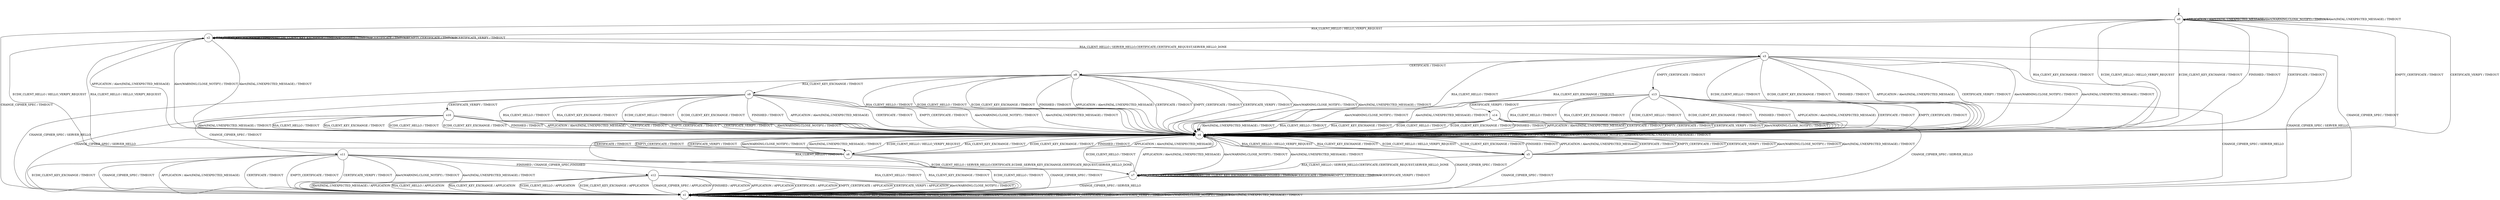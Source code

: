 digraph g {
__start0 [label="" shape="none"];

	s0 [shape="circle" label="s0"];
	s1 [shape="circle" label="s1"];
	s2 [shape="circle" label="s2"];
	s3 [shape="circle" label="s3"];
	s4 [shape="circle" label="s4"];
	s5 [shape="circle" label="s5"];
	s6 [shape="circle" label="s6"];
	s7 [shape="circle" label="s7"];
	s8 [shape="circle" label="s8"];
	s9 [shape="circle" label="s9"];
	s10 [shape="circle" label="s10"];
	s11 [shape="circle" label="s11"];
	s12 [shape="circle" label="s12"];
	s13 [shape="circle" label="s13"];
	s14 [shape="circle" label="s14"];
	s0 -> s2 [label="RSA_CLIENT_HELLO / HELLO_VERIFY_REQUEST"];
	s0 -> s4 [label="RSA_CLIENT_KEY_EXCHANGE / TIMEOUT"];
	s0 -> s4 [label="ECDH_CLIENT_HELLO / HELLO_VERIFY_REQUEST"];
	s0 -> s4 [label="ECDH_CLIENT_KEY_EXCHANGE / TIMEOUT"];
	s0 -> s1 [label="CHANGE_CIPHER_SPEC / TIMEOUT"];
	s0 -> s4 [label="FINISHED / TIMEOUT"];
	s0 -> s0 [label="APPLICATION / Alert(FATAL,UNEXPECTED_MESSAGE)"];
	s0 -> s4 [label="CERTIFICATE / TIMEOUT"];
	s0 -> s4 [label="EMPTY_CERTIFICATE / TIMEOUT"];
	s0 -> s4 [label="CERTIFICATE_VERIFY / TIMEOUT"];
	s0 -> s0 [label="Alert(WARNING,CLOSE_NOTIFY) / TIMEOUT"];
	s0 -> s0 [label="Alert(FATAL,UNEXPECTED_MESSAGE) / TIMEOUT"];
	s1 -> s1 [label="RSA_CLIENT_HELLO / TIMEOUT"];
	s1 -> s1 [label="RSA_CLIENT_KEY_EXCHANGE / TIMEOUT"];
	s1 -> s1 [label="ECDH_CLIENT_HELLO / TIMEOUT"];
	s1 -> s1 [label="ECDH_CLIENT_KEY_EXCHANGE / TIMEOUT"];
	s1 -> s1 [label="CHANGE_CIPHER_SPEC / TIMEOUT"];
	s1 -> s1 [label="FINISHED / TIMEOUT"];
	s1 -> s1 [label="APPLICATION / TIMEOUT"];
	s1 -> s1 [label="CERTIFICATE / TIMEOUT"];
	s1 -> s1 [label="EMPTY_CERTIFICATE / TIMEOUT"];
	s1 -> s1 [label="CERTIFICATE_VERIFY / TIMEOUT"];
	s1 -> s1 [label="Alert(WARNING,CLOSE_NOTIFY) / TIMEOUT"];
	s1 -> s1 [label="Alert(FATAL,UNEXPECTED_MESSAGE) / TIMEOUT"];
	s2 -> s3 [label="RSA_CLIENT_HELLO / SERVER_HELLO,CERTIFICATE,CERTIFICATE_REQUEST,SERVER_HELLO_DONE"];
	s2 -> s2 [label="RSA_CLIENT_KEY_EXCHANGE / TIMEOUT"];
	s2 -> s6 [label="ECDH_CLIENT_HELLO / HELLO_VERIFY_REQUEST"];
	s2 -> s2 [label="ECDH_CLIENT_KEY_EXCHANGE / TIMEOUT"];
	s2 -> s1 [label="CHANGE_CIPHER_SPEC / TIMEOUT"];
	s2 -> s2 [label="FINISHED / TIMEOUT"];
	s2 -> s4 [label="APPLICATION / Alert(FATAL,UNEXPECTED_MESSAGE)"];
	s2 -> s2 [label="CERTIFICATE / TIMEOUT"];
	s2 -> s2 [label="EMPTY_CERTIFICATE / TIMEOUT"];
	s2 -> s2 [label="CERTIFICATE_VERIFY / TIMEOUT"];
	s2 -> s4 [label="Alert(WARNING,CLOSE_NOTIFY) / TIMEOUT"];
	s2 -> s4 [label="Alert(FATAL,UNEXPECTED_MESSAGE) / TIMEOUT"];
	s3 -> s4 [label="RSA_CLIENT_HELLO / TIMEOUT"];
	s3 -> s4 [label="RSA_CLIENT_KEY_EXCHANGE / TIMEOUT"];
	s3 -> s4 [label="ECDH_CLIENT_HELLO / TIMEOUT"];
	s3 -> s4 [label="ECDH_CLIENT_KEY_EXCHANGE / TIMEOUT"];
	s3 -> s1 [label="CHANGE_CIPHER_SPEC / SERVER_HELLO"];
	s3 -> s4 [label="FINISHED / TIMEOUT"];
	s3 -> s4 [label="APPLICATION / Alert(FATAL,UNEXPECTED_MESSAGE)"];
	s3 -> s8 [label="CERTIFICATE / TIMEOUT"];
	s3 -> s13 [label="EMPTY_CERTIFICATE / TIMEOUT"];
	s3 -> s4 [label="CERTIFICATE_VERIFY / TIMEOUT"];
	s3 -> s4 [label="Alert(WARNING,CLOSE_NOTIFY) / TIMEOUT"];
	s3 -> s4 [label="Alert(FATAL,UNEXPECTED_MESSAGE) / TIMEOUT"];
	s4 -> s5 [label="RSA_CLIENT_HELLO / HELLO_VERIFY_REQUEST"];
	s4 -> s4 [label="RSA_CLIENT_KEY_EXCHANGE / TIMEOUT"];
	s4 -> s6 [label="ECDH_CLIENT_HELLO / HELLO_VERIFY_REQUEST"];
	s4 -> s4 [label="ECDH_CLIENT_KEY_EXCHANGE / TIMEOUT"];
	s4 -> s1 [label="CHANGE_CIPHER_SPEC / TIMEOUT"];
	s4 -> s4 [label="FINISHED / TIMEOUT"];
	s4 -> s4 [label="APPLICATION / Alert(FATAL,UNEXPECTED_MESSAGE)"];
	s4 -> s4 [label="CERTIFICATE / TIMEOUT"];
	s4 -> s4 [label="EMPTY_CERTIFICATE / TIMEOUT"];
	s4 -> s4 [label="CERTIFICATE_VERIFY / TIMEOUT"];
	s4 -> s4 [label="Alert(WARNING,CLOSE_NOTIFY) / TIMEOUT"];
	s4 -> s4 [label="Alert(FATAL,UNEXPECTED_MESSAGE) / TIMEOUT"];
	s5 -> s7 [label="RSA_CLIENT_HELLO / SERVER_HELLO,CERTIFICATE,CERTIFICATE_REQUEST,SERVER_HELLO_DONE"];
	s5 -> s4 [label="RSA_CLIENT_KEY_EXCHANGE / TIMEOUT"];
	s5 -> s4 [label="ECDH_CLIENT_HELLO / HELLO_VERIFY_REQUEST"];
	s5 -> s4 [label="ECDH_CLIENT_KEY_EXCHANGE / TIMEOUT"];
	s5 -> s1 [label="CHANGE_CIPHER_SPEC / TIMEOUT"];
	s5 -> s4 [label="FINISHED / TIMEOUT"];
	s5 -> s4 [label="APPLICATION / Alert(FATAL,UNEXPECTED_MESSAGE)"];
	s5 -> s4 [label="CERTIFICATE / TIMEOUT"];
	s5 -> s4 [label="EMPTY_CERTIFICATE / TIMEOUT"];
	s5 -> s4 [label="CERTIFICATE_VERIFY / TIMEOUT"];
	s5 -> s4 [label="Alert(WARNING,CLOSE_NOTIFY) / TIMEOUT"];
	s5 -> s4 [label="Alert(FATAL,UNEXPECTED_MESSAGE) / TIMEOUT"];
	s6 -> s2 [label="RSA_CLIENT_HELLO / HELLO_VERIFY_REQUEST"];
	s6 -> s4 [label="RSA_CLIENT_KEY_EXCHANGE / TIMEOUT"];
	s6 -> s7 [label="ECDH_CLIENT_HELLO / SERVER_HELLO,CERTIFICATE,ECDHE_SERVER_KEY_EXCHANGE,CERTIFICATE_REQUEST,SERVER_HELLO_DONE"];
	s6 -> s4 [label="ECDH_CLIENT_KEY_EXCHANGE / TIMEOUT"];
	s6 -> s1 [label="CHANGE_CIPHER_SPEC / TIMEOUT"];
	s6 -> s4 [label="FINISHED / TIMEOUT"];
	s6 -> s4 [label="APPLICATION / Alert(FATAL,UNEXPECTED_MESSAGE)"];
	s6 -> s4 [label="CERTIFICATE / TIMEOUT"];
	s6 -> s4 [label="EMPTY_CERTIFICATE / TIMEOUT"];
	s6 -> s4 [label="CERTIFICATE_VERIFY / TIMEOUT"];
	s6 -> s4 [label="Alert(WARNING,CLOSE_NOTIFY) / TIMEOUT"];
	s6 -> s4 [label="Alert(FATAL,UNEXPECTED_MESSAGE) / TIMEOUT"];
	s7 -> s4 [label="RSA_CLIENT_HELLO / TIMEOUT"];
	s7 -> s7 [label="RSA_CLIENT_KEY_EXCHANGE / TIMEOUT"];
	s7 -> s4 [label="ECDH_CLIENT_HELLO / TIMEOUT"];
	s7 -> s7 [label="ECDH_CLIENT_KEY_EXCHANGE / TIMEOUT"];
	s7 -> s1 [label="CHANGE_CIPHER_SPEC / SERVER_HELLO"];
	s7 -> s7 [label="FINISHED / TIMEOUT"];
	s7 -> s4 [label="APPLICATION / Alert(FATAL,UNEXPECTED_MESSAGE)"];
	s7 -> s7 [label="CERTIFICATE / TIMEOUT"];
	s7 -> s7 [label="EMPTY_CERTIFICATE / TIMEOUT"];
	s7 -> s7 [label="CERTIFICATE_VERIFY / TIMEOUT"];
	s7 -> s4 [label="Alert(WARNING,CLOSE_NOTIFY) / TIMEOUT"];
	s7 -> s4 [label="Alert(FATAL,UNEXPECTED_MESSAGE) / TIMEOUT"];
	s8 -> s4 [label="RSA_CLIENT_HELLO / TIMEOUT"];
	s8 -> s9 [label="RSA_CLIENT_KEY_EXCHANGE / TIMEOUT"];
	s8 -> s4 [label="ECDH_CLIENT_HELLO / TIMEOUT"];
	s8 -> s4 [label="ECDH_CLIENT_KEY_EXCHANGE / TIMEOUT"];
	s8 -> s1 [label="CHANGE_CIPHER_SPEC / SERVER_HELLO"];
	s8 -> s4 [label="FINISHED / TIMEOUT"];
	s8 -> s4 [label="APPLICATION / Alert(FATAL,UNEXPECTED_MESSAGE)"];
	s8 -> s4 [label="CERTIFICATE / TIMEOUT"];
	s8 -> s4 [label="EMPTY_CERTIFICATE / TIMEOUT"];
	s8 -> s4 [label="CERTIFICATE_VERIFY / TIMEOUT"];
	s8 -> s4 [label="Alert(WARNING,CLOSE_NOTIFY) / TIMEOUT"];
	s8 -> s4 [label="Alert(FATAL,UNEXPECTED_MESSAGE) / TIMEOUT"];
	s9 -> s4 [label="RSA_CLIENT_HELLO / TIMEOUT"];
	s9 -> s4 [label="RSA_CLIENT_KEY_EXCHANGE / TIMEOUT"];
	s9 -> s4 [label="ECDH_CLIENT_HELLO / TIMEOUT"];
	s9 -> s4 [label="ECDH_CLIENT_KEY_EXCHANGE / TIMEOUT"];
	s9 -> s1 [label="CHANGE_CIPHER_SPEC / SERVER_HELLO"];
	s9 -> s4 [label="FINISHED / TIMEOUT"];
	s9 -> s4 [label="APPLICATION / Alert(FATAL,UNEXPECTED_MESSAGE)"];
	s9 -> s4 [label="CERTIFICATE / TIMEOUT"];
	s9 -> s4 [label="EMPTY_CERTIFICATE / TIMEOUT"];
	s9 -> s10 [label="CERTIFICATE_VERIFY / TIMEOUT"];
	s9 -> s4 [label="Alert(WARNING,CLOSE_NOTIFY) / TIMEOUT"];
	s9 -> s4 [label="Alert(FATAL,UNEXPECTED_MESSAGE) / TIMEOUT"];
	s10 -> s4 [label="RSA_CLIENT_HELLO / TIMEOUT"];
	s10 -> s4 [label="RSA_CLIENT_KEY_EXCHANGE / TIMEOUT"];
	s10 -> s4 [label="ECDH_CLIENT_HELLO / TIMEOUT"];
	s10 -> s4 [label="ECDH_CLIENT_KEY_EXCHANGE / TIMEOUT"];
	s10 -> s11 [label="CHANGE_CIPHER_SPEC / TIMEOUT"];
	s10 -> s4 [label="FINISHED / TIMEOUT"];
	s10 -> s4 [label="APPLICATION / Alert(FATAL,UNEXPECTED_MESSAGE)"];
	s10 -> s4 [label="CERTIFICATE / TIMEOUT"];
	s10 -> s4 [label="EMPTY_CERTIFICATE / TIMEOUT"];
	s10 -> s4 [label="CERTIFICATE_VERIFY / TIMEOUT"];
	s10 -> s4 [label="Alert(WARNING,CLOSE_NOTIFY) / TIMEOUT"];
	s10 -> s4 [label="Alert(FATAL,UNEXPECTED_MESSAGE) / TIMEOUT"];
	s11 -> s1 [label="RSA_CLIENT_HELLO / TIMEOUT"];
	s11 -> s1 [label="RSA_CLIENT_KEY_EXCHANGE / TIMEOUT"];
	s11 -> s1 [label="ECDH_CLIENT_HELLO / TIMEOUT"];
	s11 -> s1 [label="ECDH_CLIENT_KEY_EXCHANGE / TIMEOUT"];
	s11 -> s1 [label="CHANGE_CIPHER_SPEC / TIMEOUT"];
	s11 -> s12 [label="FINISHED / CHANGE_CIPHER_SPEC,FINISHED"];
	s11 -> s1 [label="APPLICATION / Alert(FATAL,UNEXPECTED_MESSAGE)"];
	s11 -> s1 [label="CERTIFICATE / TIMEOUT"];
	s11 -> s1 [label="EMPTY_CERTIFICATE / TIMEOUT"];
	s11 -> s1 [label="CERTIFICATE_VERIFY / TIMEOUT"];
	s11 -> s1 [label="Alert(WARNING,CLOSE_NOTIFY) / TIMEOUT"];
	s11 -> s1 [label="Alert(FATAL,UNEXPECTED_MESSAGE) / TIMEOUT"];
	s12 -> s1 [label="RSA_CLIENT_HELLO / APPLICATION"];
	s12 -> s1 [label="RSA_CLIENT_KEY_EXCHANGE / APPLICATION"];
	s12 -> s1 [label="ECDH_CLIENT_HELLO / APPLICATION"];
	s12 -> s1 [label="ECDH_CLIENT_KEY_EXCHANGE / APPLICATION"];
	s12 -> s1 [label="CHANGE_CIPHER_SPEC / APPLICATION"];
	s12 -> s1 [label="FINISHED / APPLICATION"];
	s12 -> s1 [label="APPLICATION / APPLICATION"];
	s12 -> s1 [label="CERTIFICATE / APPLICATION"];
	s12 -> s1 [label="EMPTY_CERTIFICATE / APPLICATION"];
	s12 -> s1 [label="CERTIFICATE_VERIFY / APPLICATION"];
	s12 -> s1 [label="Alert(WARNING,CLOSE_NOTIFY) / TIMEOUT"];
	s12 -> s1 [label="Alert(FATAL,UNEXPECTED_MESSAGE) / APPLICATION"];
	s13 -> s4 [label="RSA_CLIENT_HELLO / TIMEOUT"];
	s13 -> s4 [label="RSA_CLIENT_KEY_EXCHANGE / TIMEOUT"];
	s13 -> s4 [label="ECDH_CLIENT_HELLO / TIMEOUT"];
	s13 -> s4 [label="ECDH_CLIENT_KEY_EXCHANGE / TIMEOUT"];
	s13 -> s1 [label="CHANGE_CIPHER_SPEC / SERVER_HELLO"];
	s13 -> s4 [label="FINISHED / TIMEOUT"];
	s13 -> s4 [label="APPLICATION / Alert(FATAL,UNEXPECTED_MESSAGE)"];
	s13 -> s4 [label="CERTIFICATE / TIMEOUT"];
	s13 -> s4 [label="EMPTY_CERTIFICATE / TIMEOUT"];
	s13 -> s14 [label="CERTIFICATE_VERIFY / TIMEOUT"];
	s13 -> s4 [label="Alert(WARNING,CLOSE_NOTIFY) / TIMEOUT"];
	s13 -> s4 [label="Alert(FATAL,UNEXPECTED_MESSAGE) / TIMEOUT"];
	s14 -> s4 [label="RSA_CLIENT_HELLO / TIMEOUT"];
	s14 -> s4 [label="RSA_CLIENT_KEY_EXCHANGE / TIMEOUT"];
	s14 -> s4 [label="ECDH_CLIENT_HELLO / TIMEOUT"];
	s14 -> s4 [label="ECDH_CLIENT_KEY_EXCHANGE / TIMEOUT"];
	s14 -> s1 [label="CHANGE_CIPHER_SPEC / SERVER_HELLO"];
	s14 -> s4 [label="FINISHED / TIMEOUT"];
	s14 -> s4 [label="APPLICATION / Alert(FATAL,UNEXPECTED_MESSAGE)"];
	s14 -> s4 [label="CERTIFICATE / TIMEOUT"];
	s14 -> s4 [label="EMPTY_CERTIFICATE / TIMEOUT"];
	s14 -> s4 [label="CERTIFICATE_VERIFY / TIMEOUT"];
	s14 -> s4 [label="Alert(WARNING,CLOSE_NOTIFY) / TIMEOUT"];
	s14 -> s4 [label="Alert(FATAL,UNEXPECTED_MESSAGE) / TIMEOUT"];

__start0 -> s0;
}

